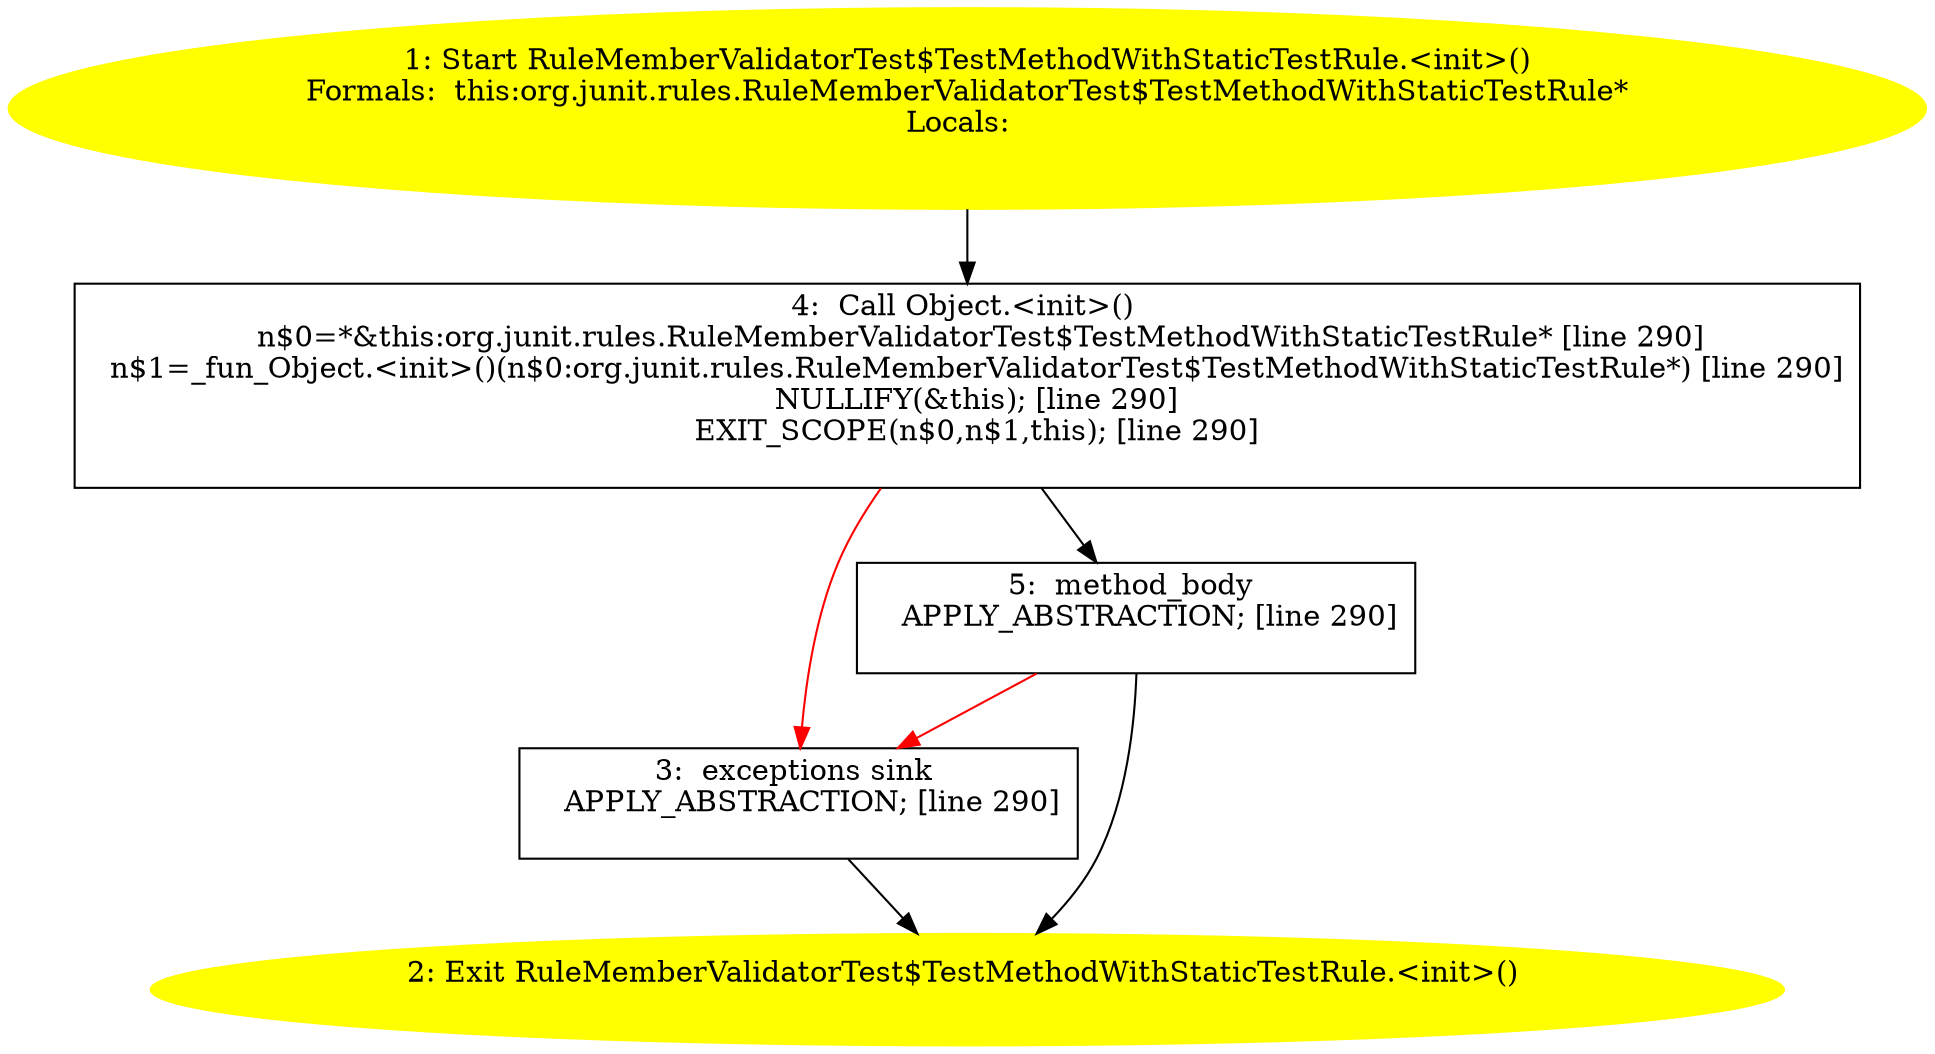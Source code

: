 /* @generated */
digraph cfg {
"org.junit.rules.RuleMemberValidatorTest$TestMethodWithStaticTestRule.<init>().cea014803f053aaed7076c32c9fe90f4_1" [label="1: Start RuleMemberValidatorTest$TestMethodWithStaticTestRule.<init>()\nFormals:  this:org.junit.rules.RuleMemberValidatorTest$TestMethodWithStaticTestRule*\nLocals:  \n  " color=yellow style=filled]
	

	 "org.junit.rules.RuleMemberValidatorTest$TestMethodWithStaticTestRule.<init>().cea014803f053aaed7076c32c9fe90f4_1" -> "org.junit.rules.RuleMemberValidatorTest$TestMethodWithStaticTestRule.<init>().cea014803f053aaed7076c32c9fe90f4_4" ;
"org.junit.rules.RuleMemberValidatorTest$TestMethodWithStaticTestRule.<init>().cea014803f053aaed7076c32c9fe90f4_2" [label="2: Exit RuleMemberValidatorTest$TestMethodWithStaticTestRule.<init>() \n  " color=yellow style=filled]
	

"org.junit.rules.RuleMemberValidatorTest$TestMethodWithStaticTestRule.<init>().cea014803f053aaed7076c32c9fe90f4_3" [label="3:  exceptions sink \n   APPLY_ABSTRACTION; [line 290]\n " shape="box"]
	

	 "org.junit.rules.RuleMemberValidatorTest$TestMethodWithStaticTestRule.<init>().cea014803f053aaed7076c32c9fe90f4_3" -> "org.junit.rules.RuleMemberValidatorTest$TestMethodWithStaticTestRule.<init>().cea014803f053aaed7076c32c9fe90f4_2" ;
"org.junit.rules.RuleMemberValidatorTest$TestMethodWithStaticTestRule.<init>().cea014803f053aaed7076c32c9fe90f4_4" [label="4:  Call Object.<init>() \n   n$0=*&this:org.junit.rules.RuleMemberValidatorTest$TestMethodWithStaticTestRule* [line 290]\n  n$1=_fun_Object.<init>()(n$0:org.junit.rules.RuleMemberValidatorTest$TestMethodWithStaticTestRule*) [line 290]\n  NULLIFY(&this); [line 290]\n  EXIT_SCOPE(n$0,n$1,this); [line 290]\n " shape="box"]
	

	 "org.junit.rules.RuleMemberValidatorTest$TestMethodWithStaticTestRule.<init>().cea014803f053aaed7076c32c9fe90f4_4" -> "org.junit.rules.RuleMemberValidatorTest$TestMethodWithStaticTestRule.<init>().cea014803f053aaed7076c32c9fe90f4_5" ;
	 "org.junit.rules.RuleMemberValidatorTest$TestMethodWithStaticTestRule.<init>().cea014803f053aaed7076c32c9fe90f4_4" -> "org.junit.rules.RuleMemberValidatorTest$TestMethodWithStaticTestRule.<init>().cea014803f053aaed7076c32c9fe90f4_3" [color="red" ];
"org.junit.rules.RuleMemberValidatorTest$TestMethodWithStaticTestRule.<init>().cea014803f053aaed7076c32c9fe90f4_5" [label="5:  method_body \n   APPLY_ABSTRACTION; [line 290]\n " shape="box"]
	

	 "org.junit.rules.RuleMemberValidatorTest$TestMethodWithStaticTestRule.<init>().cea014803f053aaed7076c32c9fe90f4_5" -> "org.junit.rules.RuleMemberValidatorTest$TestMethodWithStaticTestRule.<init>().cea014803f053aaed7076c32c9fe90f4_2" ;
	 "org.junit.rules.RuleMemberValidatorTest$TestMethodWithStaticTestRule.<init>().cea014803f053aaed7076c32c9fe90f4_5" -> "org.junit.rules.RuleMemberValidatorTest$TestMethodWithStaticTestRule.<init>().cea014803f053aaed7076c32c9fe90f4_3" [color="red" ];
}
